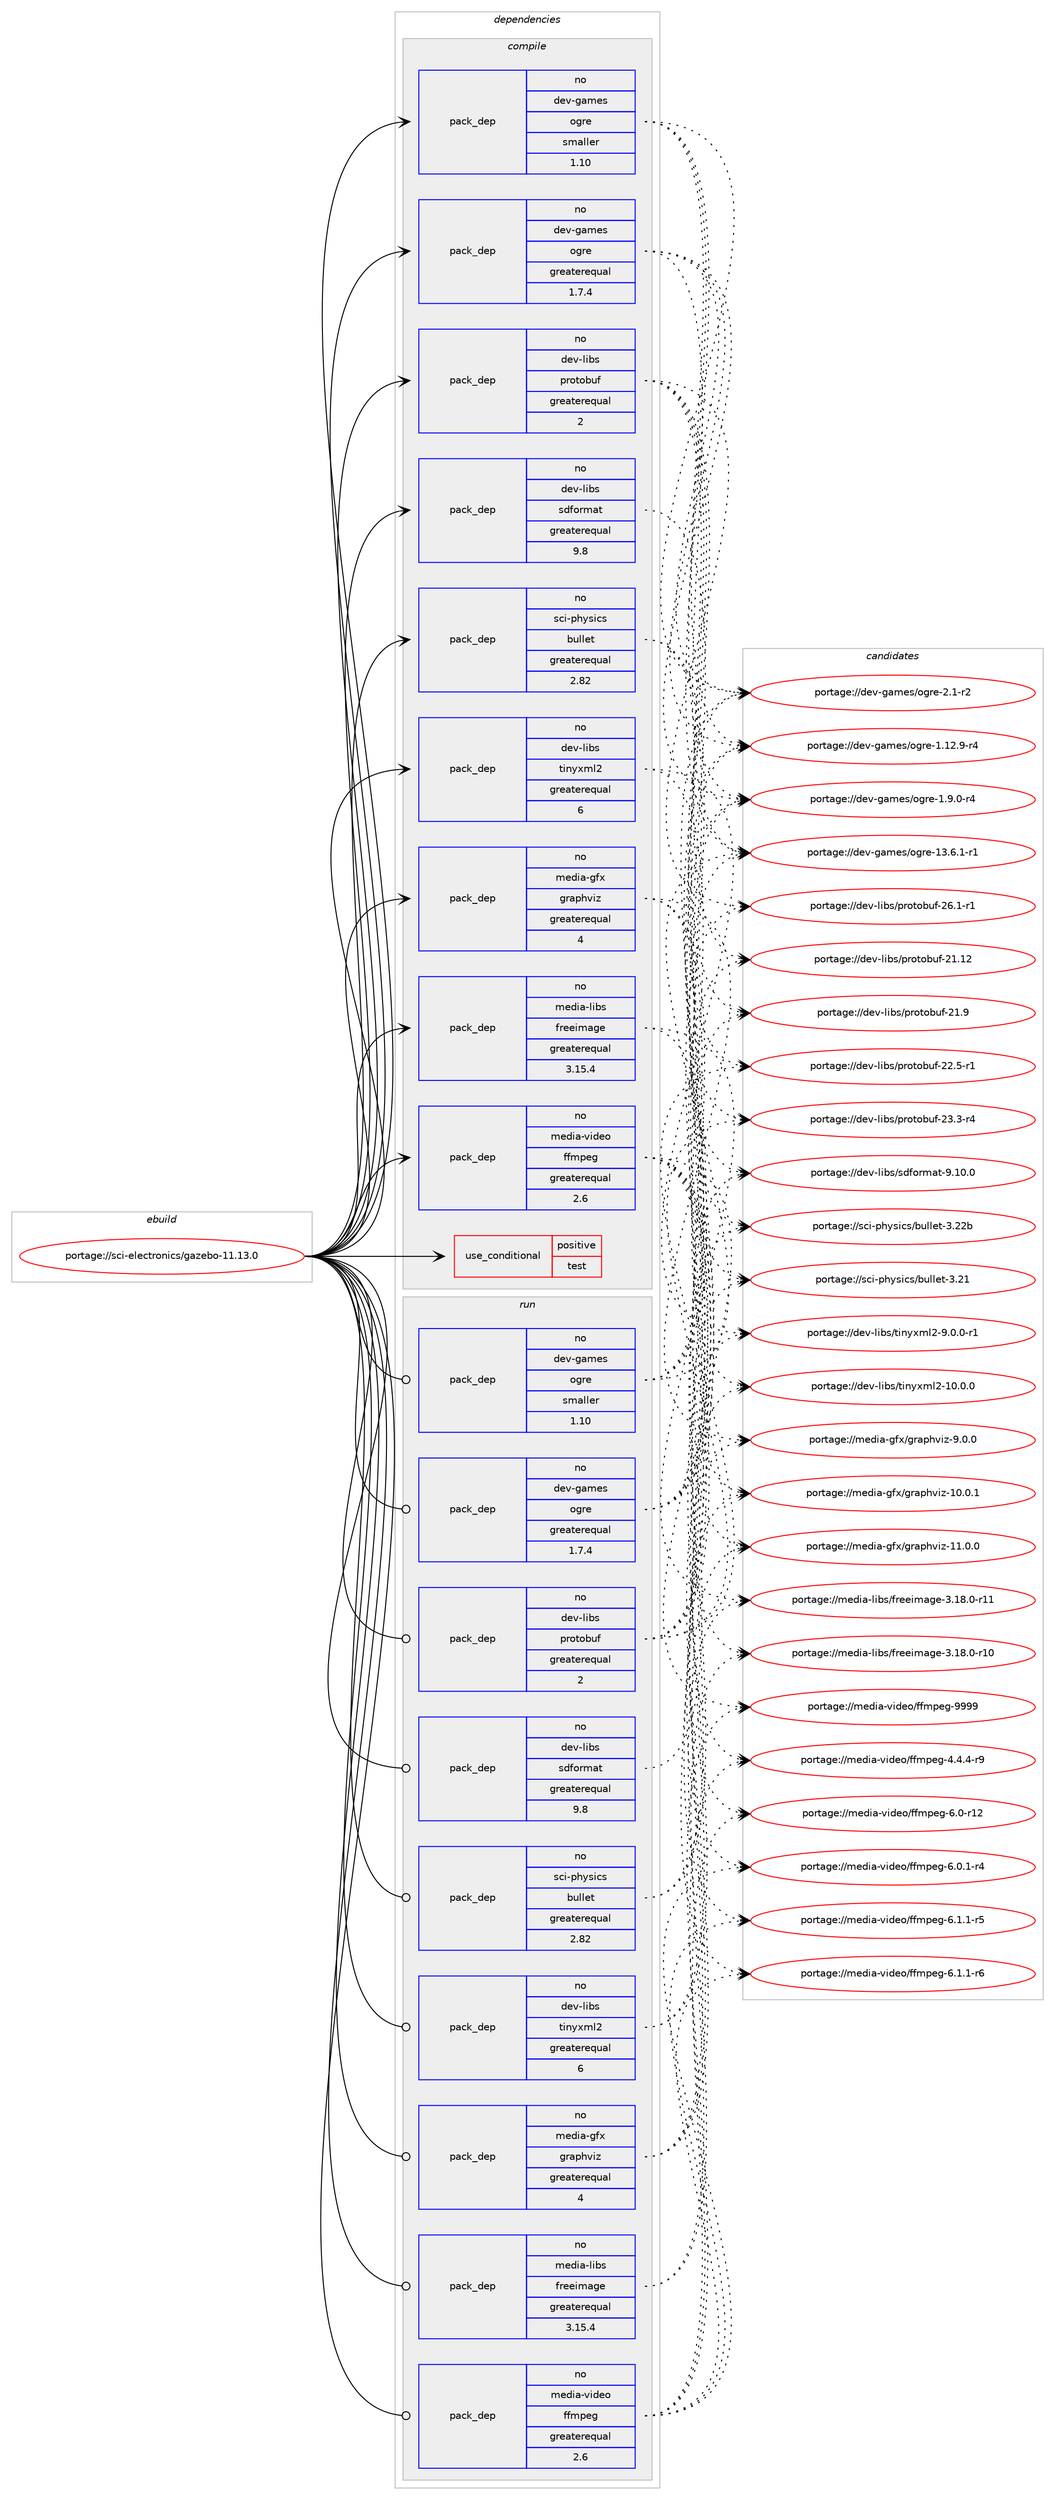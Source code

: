digraph prolog {

# *************
# Graph options
# *************

newrank=true;
concentrate=true;
compound=true;
graph [rankdir=LR,fontname=Helvetica,fontsize=10,ranksep=1.5];#, ranksep=2.5, nodesep=0.2];
edge  [arrowhead=vee];
node  [fontname=Helvetica,fontsize=10];

# **********
# The ebuild
# **********

subgraph cluster_leftcol {
color=gray;
rank=same;
label=<<i>ebuild</i>>;
id [label="portage://sci-electronics/gazebo-11.13.0", color=red, width=4, href="../sci-electronics/gazebo-11.13.0.svg"];
}

# ****************
# The dependencies
# ****************

subgraph cluster_midcol {
color=gray;
label=<<i>dependencies</i>>;
subgraph cluster_compile {
fillcolor="#eeeeee";
style=filled;
label=<<i>compile</i>>;
subgraph cond101873 {
dependency198643 [label=<<TABLE BORDER="0" CELLBORDER="1" CELLSPACING="0" CELLPADDING="4"><TR><TD ROWSPAN="3" CELLPADDING="10">use_conditional</TD></TR><TR><TD>positive</TD></TR><TR><TD>test</TD></TR></TABLE>>, shape=none, color=red];
# *** BEGIN UNKNOWN DEPENDENCY TYPE (TODO) ***
# dependency198643 -> package_dependency(portage://sci-electronics/gazebo-11.13.0,install,no,dev-libs,libxslt,none,[,,],[],[])
# *** END UNKNOWN DEPENDENCY TYPE (TODO) ***

}
id:e -> dependency198643:w [weight=20,style="solid",arrowhead="vee"];
# *** BEGIN UNKNOWN DEPENDENCY TYPE (TODO) ***
# id -> package_dependency(portage://sci-electronics/gazebo-11.13.0,install,no,dev-cpp,tbb,none,[,,],any_same_slot,[])
# *** END UNKNOWN DEPENDENCY TYPE (TODO) ***

subgraph pack94003 {
dependency198644 [label=<<TABLE BORDER="0" CELLBORDER="1" CELLSPACING="0" CELLPADDING="4" WIDTH="220"><TR><TD ROWSPAN="6" CELLPADDING="30">pack_dep</TD></TR><TR><TD WIDTH="110">no</TD></TR><TR><TD>dev-games</TD></TR><TR><TD>ogre</TD></TR><TR><TD>greaterequal</TD></TR><TR><TD>1.7.4</TD></TR></TABLE>>, shape=none, color=blue];
}
id:e -> dependency198644:w [weight=20,style="solid",arrowhead="vee"];
subgraph pack94004 {
dependency198645 [label=<<TABLE BORDER="0" CELLBORDER="1" CELLSPACING="0" CELLPADDING="4" WIDTH="220"><TR><TD ROWSPAN="6" CELLPADDING="30">pack_dep</TD></TR><TR><TD WIDTH="110">no</TD></TR><TR><TD>dev-games</TD></TR><TR><TD>ogre</TD></TR><TR><TD>smaller</TD></TR><TR><TD>1.10</TD></TR></TABLE>>, shape=none, color=blue];
}
id:e -> dependency198645:w [weight=20,style="solid",arrowhead="vee"];
# *** BEGIN UNKNOWN DEPENDENCY TYPE (TODO) ***
# id -> package_dependency(portage://sci-electronics/gazebo-11.13.0,install,no,dev-libs,boost,none,[,,],any_same_slot,[])
# *** END UNKNOWN DEPENDENCY TYPE (TODO) ***

# *** BEGIN UNKNOWN DEPENDENCY TYPE (TODO) ***
# id -> package_dependency(portage://sci-electronics/gazebo-11.13.0,install,no,dev-libs,libspnav,none,[,,],[],[])
# *** END UNKNOWN DEPENDENCY TYPE (TODO) ***

# *** BEGIN UNKNOWN DEPENDENCY TYPE (TODO) ***
# id -> package_dependency(portage://sci-electronics/gazebo-11.13.0,install,no,dev-libs,libtar,none,[,,],[],[])
# *** END UNKNOWN DEPENDENCY TYPE (TODO) ***

subgraph pack94005 {
dependency198646 [label=<<TABLE BORDER="0" CELLBORDER="1" CELLSPACING="0" CELLPADDING="4" WIDTH="220"><TR><TD ROWSPAN="6" CELLPADDING="30">pack_dep</TD></TR><TR><TD WIDTH="110">no</TD></TR><TR><TD>dev-libs</TD></TR><TR><TD>protobuf</TD></TR><TR><TD>greaterequal</TD></TR><TR><TD>2</TD></TR></TABLE>>, shape=none, color=blue];
}
id:e -> dependency198646:w [weight=20,style="solid",arrowhead="vee"];
subgraph pack94006 {
dependency198647 [label=<<TABLE BORDER="0" CELLBORDER="1" CELLSPACING="0" CELLPADDING="4" WIDTH="220"><TR><TD ROWSPAN="6" CELLPADDING="30">pack_dep</TD></TR><TR><TD WIDTH="110">no</TD></TR><TR><TD>dev-libs</TD></TR><TR><TD>sdformat</TD></TR><TR><TD>greaterequal</TD></TR><TR><TD>9.8</TD></TR></TABLE>>, shape=none, color=blue];
}
id:e -> dependency198647:w [weight=20,style="solid",arrowhead="vee"];
# *** BEGIN UNKNOWN DEPENDENCY TYPE (TODO) ***
# id -> package_dependency(portage://sci-electronics/gazebo-11.13.0,install,no,dev-libs,tinyxml,none,[,,],[],[])
# *** END UNKNOWN DEPENDENCY TYPE (TODO) ***

subgraph pack94007 {
dependency198648 [label=<<TABLE BORDER="0" CELLBORDER="1" CELLSPACING="0" CELLPADDING="4" WIDTH="220"><TR><TD ROWSPAN="6" CELLPADDING="30">pack_dep</TD></TR><TR><TD WIDTH="110">no</TD></TR><TR><TD>dev-libs</TD></TR><TR><TD>tinyxml2</TD></TR><TR><TD>greaterequal</TD></TR><TR><TD>6</TD></TR></TABLE>>, shape=none, color=blue];
}
id:e -> dependency198648:w [weight=20,style="solid",arrowhead="vee"];
# *** BEGIN UNKNOWN DEPENDENCY TYPE (TODO) ***
# id -> package_dependency(portage://sci-electronics/gazebo-11.13.0,install,no,dev-qt,qtcore,none,[,,],[slot(5)],[])
# *** END UNKNOWN DEPENDENCY TYPE (TODO) ***

# *** BEGIN UNKNOWN DEPENDENCY TYPE (TODO) ***
# id -> package_dependency(portage://sci-electronics/gazebo-11.13.0,install,no,dev-qt,qtopengl,none,[,,],[slot(5)],[])
# *** END UNKNOWN DEPENDENCY TYPE (TODO) ***

# *** BEGIN UNKNOWN DEPENDENCY TYPE (TODO) ***
# id -> package_dependency(portage://sci-electronics/gazebo-11.13.0,install,no,dev-qt,qttest,none,[,,],[slot(5)],[])
# *** END UNKNOWN DEPENDENCY TYPE (TODO) ***

# *** BEGIN UNKNOWN DEPENDENCY TYPE (TODO) ***
# id -> package_dependency(portage://sci-electronics/gazebo-11.13.0,install,no,dev-qt,qtwidgets,none,[,,],[slot(5)],[])
# *** END UNKNOWN DEPENDENCY TYPE (TODO) ***

subgraph pack94008 {
dependency198649 [label=<<TABLE BORDER="0" CELLBORDER="1" CELLSPACING="0" CELLPADDING="4" WIDTH="220"><TR><TD ROWSPAN="6" CELLPADDING="30">pack_dep</TD></TR><TR><TD WIDTH="110">no</TD></TR><TR><TD>media-gfx</TD></TR><TR><TD>graphviz</TD></TR><TR><TD>greaterequal</TD></TR><TR><TD>4</TD></TR></TABLE>>, shape=none, color=blue];
}
id:e -> dependency198649:w [weight=20,style="solid",arrowhead="vee"];
subgraph pack94009 {
dependency198650 [label=<<TABLE BORDER="0" CELLBORDER="1" CELLSPACING="0" CELLPADDING="4" WIDTH="220"><TR><TD ROWSPAN="6" CELLPADDING="30">pack_dep</TD></TR><TR><TD WIDTH="110">no</TD></TR><TR><TD>media-libs</TD></TR><TR><TD>freeimage</TD></TR><TR><TD>greaterequal</TD></TR><TR><TD>3.15.4</TD></TR></TABLE>>, shape=none, color=blue];
}
id:e -> dependency198650:w [weight=20,style="solid",arrowhead="vee"];
# *** BEGIN UNKNOWN DEPENDENCY TYPE (TODO) ***
# id -> package_dependency(portage://sci-electronics/gazebo-11.13.0,install,no,media-libs,freeimage,none,[,,],[],[])
# *** END UNKNOWN DEPENDENCY TYPE (TODO) ***

# *** BEGIN UNKNOWN DEPENDENCY TYPE (TODO) ***
# id -> package_dependency(portage://sci-electronics/gazebo-11.13.0,install,no,media-libs,openal,none,[,,],[],[])
# *** END UNKNOWN DEPENDENCY TYPE (TODO) ***

subgraph pack94010 {
dependency198651 [label=<<TABLE BORDER="0" CELLBORDER="1" CELLSPACING="0" CELLPADDING="4" WIDTH="220"><TR><TD ROWSPAN="6" CELLPADDING="30">pack_dep</TD></TR><TR><TD WIDTH="110">no</TD></TR><TR><TD>media-video</TD></TR><TR><TD>ffmpeg</TD></TR><TR><TD>greaterequal</TD></TR><TR><TD>2.6</TD></TR></TABLE>>, shape=none, color=blue];
}
id:e -> dependency198651:w [weight=20,style="solid",arrowhead="vee"];
# *** BEGIN UNKNOWN DEPENDENCY TYPE (TODO) ***
# id -> package_dependency(portage://sci-electronics/gazebo-11.13.0,install,no,net-libs,ignition-msgs,none,[,,],[slot(5),equal],[])
# *** END UNKNOWN DEPENDENCY TYPE (TODO) ***

# *** BEGIN UNKNOWN DEPENDENCY TYPE (TODO) ***
# id -> package_dependency(portage://sci-electronics/gazebo-11.13.0,install,no,net-libs,ignition-transport,none,[,,],[slot(8),equal],[])
# *** END UNKNOWN DEPENDENCY TYPE (TODO) ***

# *** BEGIN UNKNOWN DEPENDENCY TYPE (TODO) ***
# id -> package_dependency(portage://sci-electronics/gazebo-11.13.0,install,no,net-misc,curl,none,[,,],[],[])
# *** END UNKNOWN DEPENDENCY TYPE (TODO) ***

# *** BEGIN UNKNOWN DEPENDENCY TYPE (TODO) ***
# id -> package_dependency(portage://sci-electronics/gazebo-11.13.0,install,no,sci-libs,gdal,none,[,,],any_same_slot,[])
# *** END UNKNOWN DEPENDENCY TYPE (TODO) ***

# *** BEGIN UNKNOWN DEPENDENCY TYPE (TODO) ***
# id -> package_dependency(portage://sci-electronics/gazebo-11.13.0,install,no,sci-libs,gts,none,[,,],[],[])
# *** END UNKNOWN DEPENDENCY TYPE (TODO) ***

# *** BEGIN UNKNOWN DEPENDENCY TYPE (TODO) ***
# id -> package_dependency(portage://sci-electronics/gazebo-11.13.0,install,no,sci-libs,hdf5,none,[,,],any_same_slot,[use(enable(cxx),none)])
# *** END UNKNOWN DEPENDENCY TYPE (TODO) ***

# *** BEGIN UNKNOWN DEPENDENCY TYPE (TODO) ***
# id -> package_dependency(portage://sci-electronics/gazebo-11.13.0,install,no,sci-libs,ignition-common,none,[,,],[slot(3),equal],[])
# *** END UNKNOWN DEPENDENCY TYPE (TODO) ***

# *** BEGIN UNKNOWN DEPENDENCY TYPE (TODO) ***
# id -> package_dependency(portage://sci-electronics/gazebo-11.13.0,install,no,sci-libs,ignition-fuel-tools,none,[,,],[slot(4),equal],[])
# *** END UNKNOWN DEPENDENCY TYPE (TODO) ***

# *** BEGIN UNKNOWN DEPENDENCY TYPE (TODO) ***
# id -> package_dependency(portage://sci-electronics/gazebo-11.13.0,install,no,sci-libs,ignition-math,none,[,,],[slot(6),equal],[])
# *** END UNKNOWN DEPENDENCY TYPE (TODO) ***

# *** BEGIN UNKNOWN DEPENDENCY TYPE (TODO) ***
# id -> package_dependency(portage://sci-electronics/gazebo-11.13.0,install,no,sci-libs,libccd,none,[,,],[],[])
# *** END UNKNOWN DEPENDENCY TYPE (TODO) ***

subgraph pack94011 {
dependency198652 [label=<<TABLE BORDER="0" CELLBORDER="1" CELLSPACING="0" CELLPADDING="4" WIDTH="220"><TR><TD ROWSPAN="6" CELLPADDING="30">pack_dep</TD></TR><TR><TD WIDTH="110">no</TD></TR><TR><TD>sci-physics</TD></TR><TR><TD>bullet</TD></TR><TR><TD>greaterequal</TD></TR><TR><TD>2.82</TD></TR></TABLE>>, shape=none, color=blue];
}
id:e -> dependency198652:w [weight=20,style="solid",arrowhead="vee"];
# *** BEGIN UNKNOWN DEPENDENCY TYPE (TODO) ***
# id -> package_dependency(portage://sci-electronics/gazebo-11.13.0,install,no,sys-apps,util-linux,none,[,,],[],[])
# *** END UNKNOWN DEPENDENCY TYPE (TODO) ***

# *** BEGIN UNKNOWN DEPENDENCY TYPE (TODO) ***
# id -> package_dependency(portage://sci-electronics/gazebo-11.13.0,install,no,virtual,libusb,none,[,,],[slot(1)],[])
# *** END UNKNOWN DEPENDENCY TYPE (TODO) ***

# *** BEGIN UNKNOWN DEPENDENCY TYPE (TODO) ***
# id -> package_dependency(portage://sci-electronics/gazebo-11.13.0,install,no,virtual,opengl,none,[,,],[],[])
# *** END UNKNOWN DEPENDENCY TYPE (TODO) ***

# *** BEGIN UNKNOWN DEPENDENCY TYPE (TODO) ***
# id -> package_dependency(portage://sci-electronics/gazebo-11.13.0,install,no,x11-apps,mesa-progs,none,[,,],[],[])
# *** END UNKNOWN DEPENDENCY TYPE (TODO) ***

# *** BEGIN UNKNOWN DEPENDENCY TYPE (TODO) ***
# id -> package_dependency(portage://sci-electronics/gazebo-11.13.0,install,no,x11-libs,qwt,none,[,,],[slot(6),equal],[use(enable(qt5),positive)])
# *** END UNKNOWN DEPENDENCY TYPE (TODO) ***

}
subgraph cluster_compileandrun {
fillcolor="#eeeeee";
style=filled;
label=<<i>compile and run</i>>;
}
subgraph cluster_run {
fillcolor="#eeeeee";
style=filled;
label=<<i>run</i>>;
# *** BEGIN UNKNOWN DEPENDENCY TYPE (TODO) ***
# id -> package_dependency(portage://sci-electronics/gazebo-11.13.0,run,no,dev-cpp,tbb,none,[,,],any_same_slot,[])
# *** END UNKNOWN DEPENDENCY TYPE (TODO) ***

subgraph pack94012 {
dependency198653 [label=<<TABLE BORDER="0" CELLBORDER="1" CELLSPACING="0" CELLPADDING="4" WIDTH="220"><TR><TD ROWSPAN="6" CELLPADDING="30">pack_dep</TD></TR><TR><TD WIDTH="110">no</TD></TR><TR><TD>dev-games</TD></TR><TR><TD>ogre</TD></TR><TR><TD>greaterequal</TD></TR><TR><TD>1.7.4</TD></TR></TABLE>>, shape=none, color=blue];
}
id:e -> dependency198653:w [weight=20,style="solid",arrowhead="odot"];
subgraph pack94013 {
dependency198654 [label=<<TABLE BORDER="0" CELLBORDER="1" CELLSPACING="0" CELLPADDING="4" WIDTH="220"><TR><TD ROWSPAN="6" CELLPADDING="30">pack_dep</TD></TR><TR><TD WIDTH="110">no</TD></TR><TR><TD>dev-games</TD></TR><TR><TD>ogre</TD></TR><TR><TD>smaller</TD></TR><TR><TD>1.10</TD></TR></TABLE>>, shape=none, color=blue];
}
id:e -> dependency198654:w [weight=20,style="solid",arrowhead="odot"];
# *** BEGIN UNKNOWN DEPENDENCY TYPE (TODO) ***
# id -> package_dependency(portage://sci-electronics/gazebo-11.13.0,run,no,dev-libs,boost,none,[,,],any_same_slot,[])
# *** END UNKNOWN DEPENDENCY TYPE (TODO) ***

# *** BEGIN UNKNOWN DEPENDENCY TYPE (TODO) ***
# id -> package_dependency(portage://sci-electronics/gazebo-11.13.0,run,no,dev-libs,libspnav,none,[,,],[],[])
# *** END UNKNOWN DEPENDENCY TYPE (TODO) ***

# *** BEGIN UNKNOWN DEPENDENCY TYPE (TODO) ***
# id -> package_dependency(portage://sci-electronics/gazebo-11.13.0,run,no,dev-libs,libtar,none,[,,],[],[])
# *** END UNKNOWN DEPENDENCY TYPE (TODO) ***

subgraph pack94014 {
dependency198655 [label=<<TABLE BORDER="0" CELLBORDER="1" CELLSPACING="0" CELLPADDING="4" WIDTH="220"><TR><TD ROWSPAN="6" CELLPADDING="30">pack_dep</TD></TR><TR><TD WIDTH="110">no</TD></TR><TR><TD>dev-libs</TD></TR><TR><TD>protobuf</TD></TR><TR><TD>greaterequal</TD></TR><TR><TD>2</TD></TR></TABLE>>, shape=none, color=blue];
}
id:e -> dependency198655:w [weight=20,style="solid",arrowhead="odot"];
subgraph pack94015 {
dependency198656 [label=<<TABLE BORDER="0" CELLBORDER="1" CELLSPACING="0" CELLPADDING="4" WIDTH="220"><TR><TD ROWSPAN="6" CELLPADDING="30">pack_dep</TD></TR><TR><TD WIDTH="110">no</TD></TR><TR><TD>dev-libs</TD></TR><TR><TD>sdformat</TD></TR><TR><TD>greaterequal</TD></TR><TR><TD>9.8</TD></TR></TABLE>>, shape=none, color=blue];
}
id:e -> dependency198656:w [weight=20,style="solid",arrowhead="odot"];
# *** BEGIN UNKNOWN DEPENDENCY TYPE (TODO) ***
# id -> package_dependency(portage://sci-electronics/gazebo-11.13.0,run,no,dev-libs,tinyxml,none,[,,],[],[])
# *** END UNKNOWN DEPENDENCY TYPE (TODO) ***

subgraph pack94016 {
dependency198657 [label=<<TABLE BORDER="0" CELLBORDER="1" CELLSPACING="0" CELLPADDING="4" WIDTH="220"><TR><TD ROWSPAN="6" CELLPADDING="30">pack_dep</TD></TR><TR><TD WIDTH="110">no</TD></TR><TR><TD>dev-libs</TD></TR><TR><TD>tinyxml2</TD></TR><TR><TD>greaterequal</TD></TR><TR><TD>6</TD></TR></TABLE>>, shape=none, color=blue];
}
id:e -> dependency198657:w [weight=20,style="solid",arrowhead="odot"];
# *** BEGIN UNKNOWN DEPENDENCY TYPE (TODO) ***
# id -> package_dependency(portage://sci-electronics/gazebo-11.13.0,run,no,dev-qt,qtcore,none,[,,],[slot(5)],[])
# *** END UNKNOWN DEPENDENCY TYPE (TODO) ***

# *** BEGIN UNKNOWN DEPENDENCY TYPE (TODO) ***
# id -> package_dependency(portage://sci-electronics/gazebo-11.13.0,run,no,dev-qt,qtopengl,none,[,,],[slot(5)],[])
# *** END UNKNOWN DEPENDENCY TYPE (TODO) ***

# *** BEGIN UNKNOWN DEPENDENCY TYPE (TODO) ***
# id -> package_dependency(portage://sci-electronics/gazebo-11.13.0,run,no,dev-qt,qtwidgets,none,[,,],[slot(5)],[])
# *** END UNKNOWN DEPENDENCY TYPE (TODO) ***

subgraph pack94017 {
dependency198658 [label=<<TABLE BORDER="0" CELLBORDER="1" CELLSPACING="0" CELLPADDING="4" WIDTH="220"><TR><TD ROWSPAN="6" CELLPADDING="30">pack_dep</TD></TR><TR><TD WIDTH="110">no</TD></TR><TR><TD>media-gfx</TD></TR><TR><TD>graphviz</TD></TR><TR><TD>greaterequal</TD></TR><TR><TD>4</TD></TR></TABLE>>, shape=none, color=blue];
}
id:e -> dependency198658:w [weight=20,style="solid",arrowhead="odot"];
subgraph pack94018 {
dependency198659 [label=<<TABLE BORDER="0" CELLBORDER="1" CELLSPACING="0" CELLPADDING="4" WIDTH="220"><TR><TD ROWSPAN="6" CELLPADDING="30">pack_dep</TD></TR><TR><TD WIDTH="110">no</TD></TR><TR><TD>media-libs</TD></TR><TR><TD>freeimage</TD></TR><TR><TD>greaterequal</TD></TR><TR><TD>3.15.4</TD></TR></TABLE>>, shape=none, color=blue];
}
id:e -> dependency198659:w [weight=20,style="solid",arrowhead="odot"];
# *** BEGIN UNKNOWN DEPENDENCY TYPE (TODO) ***
# id -> package_dependency(portage://sci-electronics/gazebo-11.13.0,run,no,media-libs,freeimage,none,[,,],[],[])
# *** END UNKNOWN DEPENDENCY TYPE (TODO) ***

# *** BEGIN UNKNOWN DEPENDENCY TYPE (TODO) ***
# id -> package_dependency(portage://sci-electronics/gazebo-11.13.0,run,no,media-libs,openal,none,[,,],[],[])
# *** END UNKNOWN DEPENDENCY TYPE (TODO) ***

subgraph pack94019 {
dependency198660 [label=<<TABLE BORDER="0" CELLBORDER="1" CELLSPACING="0" CELLPADDING="4" WIDTH="220"><TR><TD ROWSPAN="6" CELLPADDING="30">pack_dep</TD></TR><TR><TD WIDTH="110">no</TD></TR><TR><TD>media-video</TD></TR><TR><TD>ffmpeg</TD></TR><TR><TD>greaterequal</TD></TR><TR><TD>2.6</TD></TR></TABLE>>, shape=none, color=blue];
}
id:e -> dependency198660:w [weight=20,style="solid",arrowhead="odot"];
# *** BEGIN UNKNOWN DEPENDENCY TYPE (TODO) ***
# id -> package_dependency(portage://sci-electronics/gazebo-11.13.0,run,no,net-libs,ignition-msgs,none,[,,],[slot(5),equal],[])
# *** END UNKNOWN DEPENDENCY TYPE (TODO) ***

# *** BEGIN UNKNOWN DEPENDENCY TYPE (TODO) ***
# id -> package_dependency(portage://sci-electronics/gazebo-11.13.0,run,no,net-libs,ignition-transport,none,[,,],[slot(8),equal],[])
# *** END UNKNOWN DEPENDENCY TYPE (TODO) ***

# *** BEGIN UNKNOWN DEPENDENCY TYPE (TODO) ***
# id -> package_dependency(portage://sci-electronics/gazebo-11.13.0,run,no,net-misc,curl,none,[,,],[],[])
# *** END UNKNOWN DEPENDENCY TYPE (TODO) ***

# *** BEGIN UNKNOWN DEPENDENCY TYPE (TODO) ***
# id -> package_dependency(portage://sci-electronics/gazebo-11.13.0,run,no,sci-libs,gdal,none,[,,],any_same_slot,[])
# *** END UNKNOWN DEPENDENCY TYPE (TODO) ***

# *** BEGIN UNKNOWN DEPENDENCY TYPE (TODO) ***
# id -> package_dependency(portage://sci-electronics/gazebo-11.13.0,run,no,sci-libs,gts,none,[,,],[],[])
# *** END UNKNOWN DEPENDENCY TYPE (TODO) ***

# *** BEGIN UNKNOWN DEPENDENCY TYPE (TODO) ***
# id -> package_dependency(portage://sci-electronics/gazebo-11.13.0,run,no,sci-libs,hdf5,none,[,,],any_same_slot,[use(enable(cxx),none)])
# *** END UNKNOWN DEPENDENCY TYPE (TODO) ***

# *** BEGIN UNKNOWN DEPENDENCY TYPE (TODO) ***
# id -> package_dependency(portage://sci-electronics/gazebo-11.13.0,run,no,sci-libs,ignition-common,none,[,,],[slot(3),equal],[])
# *** END UNKNOWN DEPENDENCY TYPE (TODO) ***

# *** BEGIN UNKNOWN DEPENDENCY TYPE (TODO) ***
# id -> package_dependency(portage://sci-electronics/gazebo-11.13.0,run,no,sci-libs,ignition-fuel-tools,none,[,,],[slot(4),equal],[])
# *** END UNKNOWN DEPENDENCY TYPE (TODO) ***

# *** BEGIN UNKNOWN DEPENDENCY TYPE (TODO) ***
# id -> package_dependency(portage://sci-electronics/gazebo-11.13.0,run,no,sci-libs,ignition-math,none,[,,],[slot(6),equal],[])
# *** END UNKNOWN DEPENDENCY TYPE (TODO) ***

# *** BEGIN UNKNOWN DEPENDENCY TYPE (TODO) ***
# id -> package_dependency(portage://sci-electronics/gazebo-11.13.0,run,no,sci-libs,libccd,none,[,,],[],[])
# *** END UNKNOWN DEPENDENCY TYPE (TODO) ***

subgraph pack94020 {
dependency198661 [label=<<TABLE BORDER="0" CELLBORDER="1" CELLSPACING="0" CELLPADDING="4" WIDTH="220"><TR><TD ROWSPAN="6" CELLPADDING="30">pack_dep</TD></TR><TR><TD WIDTH="110">no</TD></TR><TR><TD>sci-physics</TD></TR><TR><TD>bullet</TD></TR><TR><TD>greaterequal</TD></TR><TR><TD>2.82</TD></TR></TABLE>>, shape=none, color=blue];
}
id:e -> dependency198661:w [weight=20,style="solid",arrowhead="odot"];
# *** BEGIN UNKNOWN DEPENDENCY TYPE (TODO) ***
# id -> package_dependency(portage://sci-electronics/gazebo-11.13.0,run,no,sys-apps,util-linux,none,[,,],[],[])
# *** END UNKNOWN DEPENDENCY TYPE (TODO) ***

# *** BEGIN UNKNOWN DEPENDENCY TYPE (TODO) ***
# id -> package_dependency(portage://sci-electronics/gazebo-11.13.0,run,no,virtual,libusb,none,[,,],[slot(1)],[])
# *** END UNKNOWN DEPENDENCY TYPE (TODO) ***

# *** BEGIN UNKNOWN DEPENDENCY TYPE (TODO) ***
# id -> package_dependency(portage://sci-electronics/gazebo-11.13.0,run,no,virtual,opengl,none,[,,],[],[])
# *** END UNKNOWN DEPENDENCY TYPE (TODO) ***

# *** BEGIN UNKNOWN DEPENDENCY TYPE (TODO) ***
# id -> package_dependency(portage://sci-electronics/gazebo-11.13.0,run,no,x11-libs,qwt,none,[,,],[slot(6),equal],[use(enable(qt5),positive)])
# *** END UNKNOWN DEPENDENCY TYPE (TODO) ***

}
}

# **************
# The candidates
# **************

subgraph cluster_choices {
rank=same;
color=gray;
label=<<i>candidates</i>>;

subgraph choice94003 {
color=black;
nodesep=1;
choice100101118451039710910111547111103114101454946495046574511452 [label="portage://dev-games/ogre-1.12.9-r4", color=red, width=4,href="../dev-games/ogre-1.12.9-r4.svg"];
choice1001011184510397109101115471111031141014549465746484511452 [label="portage://dev-games/ogre-1.9.0-r4", color=red, width=4,href="../dev-games/ogre-1.9.0-r4.svg"];
choice100101118451039710910111547111103114101454951465446494511449 [label="portage://dev-games/ogre-13.6.1-r1", color=red, width=4,href="../dev-games/ogre-13.6.1-r1.svg"];
choice100101118451039710910111547111103114101455046494511450 [label="portage://dev-games/ogre-2.1-r2", color=red, width=4,href="../dev-games/ogre-2.1-r2.svg"];
dependency198644:e -> choice100101118451039710910111547111103114101454946495046574511452:w [style=dotted,weight="100"];
dependency198644:e -> choice1001011184510397109101115471111031141014549465746484511452:w [style=dotted,weight="100"];
dependency198644:e -> choice100101118451039710910111547111103114101454951465446494511449:w [style=dotted,weight="100"];
dependency198644:e -> choice100101118451039710910111547111103114101455046494511450:w [style=dotted,weight="100"];
}
subgraph choice94004 {
color=black;
nodesep=1;
choice100101118451039710910111547111103114101454946495046574511452 [label="portage://dev-games/ogre-1.12.9-r4", color=red, width=4,href="../dev-games/ogre-1.12.9-r4.svg"];
choice1001011184510397109101115471111031141014549465746484511452 [label="portage://dev-games/ogre-1.9.0-r4", color=red, width=4,href="../dev-games/ogre-1.9.0-r4.svg"];
choice100101118451039710910111547111103114101454951465446494511449 [label="portage://dev-games/ogre-13.6.1-r1", color=red, width=4,href="../dev-games/ogre-13.6.1-r1.svg"];
choice100101118451039710910111547111103114101455046494511450 [label="portage://dev-games/ogre-2.1-r2", color=red, width=4,href="../dev-games/ogre-2.1-r2.svg"];
dependency198645:e -> choice100101118451039710910111547111103114101454946495046574511452:w [style=dotted,weight="100"];
dependency198645:e -> choice1001011184510397109101115471111031141014549465746484511452:w [style=dotted,weight="100"];
dependency198645:e -> choice100101118451039710910111547111103114101454951465446494511449:w [style=dotted,weight="100"];
dependency198645:e -> choice100101118451039710910111547111103114101455046494511450:w [style=dotted,weight="100"];
}
subgraph choice94005 {
color=black;
nodesep=1;
choice10010111845108105981154711211411111611198117102455049464950 [label="portage://dev-libs/protobuf-21.12", color=red, width=4,href="../dev-libs/protobuf-21.12.svg"];
choice100101118451081059811547112114111116111981171024550494657 [label="portage://dev-libs/protobuf-21.9", color=red, width=4,href="../dev-libs/protobuf-21.9.svg"];
choice1001011184510810598115471121141111161119811710245505046534511449 [label="portage://dev-libs/protobuf-22.5-r1", color=red, width=4,href="../dev-libs/protobuf-22.5-r1.svg"];
choice1001011184510810598115471121141111161119811710245505146514511452 [label="portage://dev-libs/protobuf-23.3-r4", color=red, width=4,href="../dev-libs/protobuf-23.3-r4.svg"];
choice1001011184510810598115471121141111161119811710245505446494511449 [label="portage://dev-libs/protobuf-26.1-r1", color=red, width=4,href="../dev-libs/protobuf-26.1-r1.svg"];
dependency198646:e -> choice10010111845108105981154711211411111611198117102455049464950:w [style=dotted,weight="100"];
dependency198646:e -> choice100101118451081059811547112114111116111981171024550494657:w [style=dotted,weight="100"];
dependency198646:e -> choice1001011184510810598115471121141111161119811710245505046534511449:w [style=dotted,weight="100"];
dependency198646:e -> choice1001011184510810598115471121141111161119811710245505146514511452:w [style=dotted,weight="100"];
dependency198646:e -> choice1001011184510810598115471121141111161119811710245505446494511449:w [style=dotted,weight="100"];
}
subgraph choice94006 {
color=black;
nodesep=1;
choice1001011184510810598115471151001021111141099711645574649484648 [label="portage://dev-libs/sdformat-9.10.0", color=red, width=4,href="../dev-libs/sdformat-9.10.0.svg"];
dependency198647:e -> choice1001011184510810598115471151001021111141099711645574649484648:w [style=dotted,weight="100"];
}
subgraph choice94007 {
color=black;
nodesep=1;
choice1001011184510810598115471161051101211201091085045494846484648 [label="portage://dev-libs/tinyxml2-10.0.0", color=red, width=4,href="../dev-libs/tinyxml2-10.0.0.svg"];
choice100101118451081059811547116105110121120109108504557464846484511449 [label="portage://dev-libs/tinyxml2-9.0.0-r1", color=red, width=4,href="../dev-libs/tinyxml2-9.0.0-r1.svg"];
dependency198648:e -> choice1001011184510810598115471161051101211201091085045494846484648:w [style=dotted,weight="100"];
dependency198648:e -> choice100101118451081059811547116105110121120109108504557464846484511449:w [style=dotted,weight="100"];
}
subgraph choice94008 {
color=black;
nodesep=1;
choice1091011001059745103102120471031149711210411810512245494846484649 [label="portage://media-gfx/graphviz-10.0.1", color=red, width=4,href="../media-gfx/graphviz-10.0.1.svg"];
choice1091011001059745103102120471031149711210411810512245494946484648 [label="portage://media-gfx/graphviz-11.0.0", color=red, width=4,href="../media-gfx/graphviz-11.0.0.svg"];
choice10910110010597451031021204710311497112104118105122455746484648 [label="portage://media-gfx/graphviz-9.0.0", color=red, width=4,href="../media-gfx/graphviz-9.0.0.svg"];
dependency198649:e -> choice1091011001059745103102120471031149711210411810512245494846484649:w [style=dotted,weight="100"];
dependency198649:e -> choice1091011001059745103102120471031149711210411810512245494946484648:w [style=dotted,weight="100"];
dependency198649:e -> choice10910110010597451031021204710311497112104118105122455746484648:w [style=dotted,weight="100"];
}
subgraph choice94009 {
color=black;
nodesep=1;
choice109101100105974510810598115471021141011011051099710310145514649564648451144948 [label="portage://media-libs/freeimage-3.18.0-r10", color=red, width=4,href="../media-libs/freeimage-3.18.0-r10.svg"];
choice109101100105974510810598115471021141011011051099710310145514649564648451144949 [label="portage://media-libs/freeimage-3.18.0-r11", color=red, width=4,href="../media-libs/freeimage-3.18.0-r11.svg"];
dependency198650:e -> choice109101100105974510810598115471021141011011051099710310145514649564648451144948:w [style=dotted,weight="100"];
dependency198650:e -> choice109101100105974510810598115471021141011011051099710310145514649564648451144949:w [style=dotted,weight="100"];
}
subgraph choice94010 {
color=black;
nodesep=1;
choice1091011001059745118105100101111471021021091121011034552465246524511457 [label="portage://media-video/ffmpeg-4.4.4-r9", color=red, width=4,href="../media-video/ffmpeg-4.4.4-r9.svg"];
choice10910110010597451181051001011114710210210911210110345544648451144950 [label="portage://media-video/ffmpeg-6.0-r12", color=red, width=4,href="../media-video/ffmpeg-6.0-r12.svg"];
choice1091011001059745118105100101111471021021091121011034554464846494511452 [label="portage://media-video/ffmpeg-6.0.1-r4", color=red, width=4,href="../media-video/ffmpeg-6.0.1-r4.svg"];
choice1091011001059745118105100101111471021021091121011034554464946494511453 [label="portage://media-video/ffmpeg-6.1.1-r5", color=red, width=4,href="../media-video/ffmpeg-6.1.1-r5.svg"];
choice1091011001059745118105100101111471021021091121011034554464946494511454 [label="portage://media-video/ffmpeg-6.1.1-r6", color=red, width=4,href="../media-video/ffmpeg-6.1.1-r6.svg"];
choice1091011001059745118105100101111471021021091121011034557575757 [label="portage://media-video/ffmpeg-9999", color=red, width=4,href="../media-video/ffmpeg-9999.svg"];
dependency198651:e -> choice1091011001059745118105100101111471021021091121011034552465246524511457:w [style=dotted,weight="100"];
dependency198651:e -> choice10910110010597451181051001011114710210210911210110345544648451144950:w [style=dotted,weight="100"];
dependency198651:e -> choice1091011001059745118105100101111471021021091121011034554464846494511452:w [style=dotted,weight="100"];
dependency198651:e -> choice1091011001059745118105100101111471021021091121011034554464946494511453:w [style=dotted,weight="100"];
dependency198651:e -> choice1091011001059745118105100101111471021021091121011034554464946494511454:w [style=dotted,weight="100"];
dependency198651:e -> choice1091011001059745118105100101111471021021091121011034557575757:w [style=dotted,weight="100"];
}
subgraph choice94011 {
color=black;
nodesep=1;
choice11599105451121041211151059911547981171081081011164551465049 [label="portage://sci-physics/bullet-3.21", color=red, width=4,href="../sci-physics/bullet-3.21.svg"];
choice1159910545112104121115105991154798117108108101116455146505098 [label="portage://sci-physics/bullet-3.22b", color=red, width=4,href="../sci-physics/bullet-3.22b.svg"];
dependency198652:e -> choice11599105451121041211151059911547981171081081011164551465049:w [style=dotted,weight="100"];
dependency198652:e -> choice1159910545112104121115105991154798117108108101116455146505098:w [style=dotted,weight="100"];
}
subgraph choice94012 {
color=black;
nodesep=1;
choice100101118451039710910111547111103114101454946495046574511452 [label="portage://dev-games/ogre-1.12.9-r4", color=red, width=4,href="../dev-games/ogre-1.12.9-r4.svg"];
choice1001011184510397109101115471111031141014549465746484511452 [label="portage://dev-games/ogre-1.9.0-r4", color=red, width=4,href="../dev-games/ogre-1.9.0-r4.svg"];
choice100101118451039710910111547111103114101454951465446494511449 [label="portage://dev-games/ogre-13.6.1-r1", color=red, width=4,href="../dev-games/ogre-13.6.1-r1.svg"];
choice100101118451039710910111547111103114101455046494511450 [label="portage://dev-games/ogre-2.1-r2", color=red, width=4,href="../dev-games/ogre-2.1-r2.svg"];
dependency198653:e -> choice100101118451039710910111547111103114101454946495046574511452:w [style=dotted,weight="100"];
dependency198653:e -> choice1001011184510397109101115471111031141014549465746484511452:w [style=dotted,weight="100"];
dependency198653:e -> choice100101118451039710910111547111103114101454951465446494511449:w [style=dotted,weight="100"];
dependency198653:e -> choice100101118451039710910111547111103114101455046494511450:w [style=dotted,weight="100"];
}
subgraph choice94013 {
color=black;
nodesep=1;
choice100101118451039710910111547111103114101454946495046574511452 [label="portage://dev-games/ogre-1.12.9-r4", color=red, width=4,href="../dev-games/ogre-1.12.9-r4.svg"];
choice1001011184510397109101115471111031141014549465746484511452 [label="portage://dev-games/ogre-1.9.0-r4", color=red, width=4,href="../dev-games/ogre-1.9.0-r4.svg"];
choice100101118451039710910111547111103114101454951465446494511449 [label="portage://dev-games/ogre-13.6.1-r1", color=red, width=4,href="../dev-games/ogre-13.6.1-r1.svg"];
choice100101118451039710910111547111103114101455046494511450 [label="portage://dev-games/ogre-2.1-r2", color=red, width=4,href="../dev-games/ogre-2.1-r2.svg"];
dependency198654:e -> choice100101118451039710910111547111103114101454946495046574511452:w [style=dotted,weight="100"];
dependency198654:e -> choice1001011184510397109101115471111031141014549465746484511452:w [style=dotted,weight="100"];
dependency198654:e -> choice100101118451039710910111547111103114101454951465446494511449:w [style=dotted,weight="100"];
dependency198654:e -> choice100101118451039710910111547111103114101455046494511450:w [style=dotted,weight="100"];
}
subgraph choice94014 {
color=black;
nodesep=1;
choice10010111845108105981154711211411111611198117102455049464950 [label="portage://dev-libs/protobuf-21.12", color=red, width=4,href="../dev-libs/protobuf-21.12.svg"];
choice100101118451081059811547112114111116111981171024550494657 [label="portage://dev-libs/protobuf-21.9", color=red, width=4,href="../dev-libs/protobuf-21.9.svg"];
choice1001011184510810598115471121141111161119811710245505046534511449 [label="portage://dev-libs/protobuf-22.5-r1", color=red, width=4,href="../dev-libs/protobuf-22.5-r1.svg"];
choice1001011184510810598115471121141111161119811710245505146514511452 [label="portage://dev-libs/protobuf-23.3-r4", color=red, width=4,href="../dev-libs/protobuf-23.3-r4.svg"];
choice1001011184510810598115471121141111161119811710245505446494511449 [label="portage://dev-libs/protobuf-26.1-r1", color=red, width=4,href="../dev-libs/protobuf-26.1-r1.svg"];
dependency198655:e -> choice10010111845108105981154711211411111611198117102455049464950:w [style=dotted,weight="100"];
dependency198655:e -> choice100101118451081059811547112114111116111981171024550494657:w [style=dotted,weight="100"];
dependency198655:e -> choice1001011184510810598115471121141111161119811710245505046534511449:w [style=dotted,weight="100"];
dependency198655:e -> choice1001011184510810598115471121141111161119811710245505146514511452:w [style=dotted,weight="100"];
dependency198655:e -> choice1001011184510810598115471121141111161119811710245505446494511449:w [style=dotted,weight="100"];
}
subgraph choice94015 {
color=black;
nodesep=1;
choice1001011184510810598115471151001021111141099711645574649484648 [label="portage://dev-libs/sdformat-9.10.0", color=red, width=4,href="../dev-libs/sdformat-9.10.0.svg"];
dependency198656:e -> choice1001011184510810598115471151001021111141099711645574649484648:w [style=dotted,weight="100"];
}
subgraph choice94016 {
color=black;
nodesep=1;
choice1001011184510810598115471161051101211201091085045494846484648 [label="portage://dev-libs/tinyxml2-10.0.0", color=red, width=4,href="../dev-libs/tinyxml2-10.0.0.svg"];
choice100101118451081059811547116105110121120109108504557464846484511449 [label="portage://dev-libs/tinyxml2-9.0.0-r1", color=red, width=4,href="../dev-libs/tinyxml2-9.0.0-r1.svg"];
dependency198657:e -> choice1001011184510810598115471161051101211201091085045494846484648:w [style=dotted,weight="100"];
dependency198657:e -> choice100101118451081059811547116105110121120109108504557464846484511449:w [style=dotted,weight="100"];
}
subgraph choice94017 {
color=black;
nodesep=1;
choice1091011001059745103102120471031149711210411810512245494846484649 [label="portage://media-gfx/graphviz-10.0.1", color=red, width=4,href="../media-gfx/graphviz-10.0.1.svg"];
choice1091011001059745103102120471031149711210411810512245494946484648 [label="portage://media-gfx/graphviz-11.0.0", color=red, width=4,href="../media-gfx/graphviz-11.0.0.svg"];
choice10910110010597451031021204710311497112104118105122455746484648 [label="portage://media-gfx/graphviz-9.0.0", color=red, width=4,href="../media-gfx/graphviz-9.0.0.svg"];
dependency198658:e -> choice1091011001059745103102120471031149711210411810512245494846484649:w [style=dotted,weight="100"];
dependency198658:e -> choice1091011001059745103102120471031149711210411810512245494946484648:w [style=dotted,weight="100"];
dependency198658:e -> choice10910110010597451031021204710311497112104118105122455746484648:w [style=dotted,weight="100"];
}
subgraph choice94018 {
color=black;
nodesep=1;
choice109101100105974510810598115471021141011011051099710310145514649564648451144948 [label="portage://media-libs/freeimage-3.18.0-r10", color=red, width=4,href="../media-libs/freeimage-3.18.0-r10.svg"];
choice109101100105974510810598115471021141011011051099710310145514649564648451144949 [label="portage://media-libs/freeimage-3.18.0-r11", color=red, width=4,href="../media-libs/freeimage-3.18.0-r11.svg"];
dependency198659:e -> choice109101100105974510810598115471021141011011051099710310145514649564648451144948:w [style=dotted,weight="100"];
dependency198659:e -> choice109101100105974510810598115471021141011011051099710310145514649564648451144949:w [style=dotted,weight="100"];
}
subgraph choice94019 {
color=black;
nodesep=1;
choice1091011001059745118105100101111471021021091121011034552465246524511457 [label="portage://media-video/ffmpeg-4.4.4-r9", color=red, width=4,href="../media-video/ffmpeg-4.4.4-r9.svg"];
choice10910110010597451181051001011114710210210911210110345544648451144950 [label="portage://media-video/ffmpeg-6.0-r12", color=red, width=4,href="../media-video/ffmpeg-6.0-r12.svg"];
choice1091011001059745118105100101111471021021091121011034554464846494511452 [label="portage://media-video/ffmpeg-6.0.1-r4", color=red, width=4,href="../media-video/ffmpeg-6.0.1-r4.svg"];
choice1091011001059745118105100101111471021021091121011034554464946494511453 [label="portage://media-video/ffmpeg-6.1.1-r5", color=red, width=4,href="../media-video/ffmpeg-6.1.1-r5.svg"];
choice1091011001059745118105100101111471021021091121011034554464946494511454 [label="portage://media-video/ffmpeg-6.1.1-r6", color=red, width=4,href="../media-video/ffmpeg-6.1.1-r6.svg"];
choice1091011001059745118105100101111471021021091121011034557575757 [label="portage://media-video/ffmpeg-9999", color=red, width=4,href="../media-video/ffmpeg-9999.svg"];
dependency198660:e -> choice1091011001059745118105100101111471021021091121011034552465246524511457:w [style=dotted,weight="100"];
dependency198660:e -> choice10910110010597451181051001011114710210210911210110345544648451144950:w [style=dotted,weight="100"];
dependency198660:e -> choice1091011001059745118105100101111471021021091121011034554464846494511452:w [style=dotted,weight="100"];
dependency198660:e -> choice1091011001059745118105100101111471021021091121011034554464946494511453:w [style=dotted,weight="100"];
dependency198660:e -> choice1091011001059745118105100101111471021021091121011034554464946494511454:w [style=dotted,weight="100"];
dependency198660:e -> choice1091011001059745118105100101111471021021091121011034557575757:w [style=dotted,weight="100"];
}
subgraph choice94020 {
color=black;
nodesep=1;
choice11599105451121041211151059911547981171081081011164551465049 [label="portage://sci-physics/bullet-3.21", color=red, width=4,href="../sci-physics/bullet-3.21.svg"];
choice1159910545112104121115105991154798117108108101116455146505098 [label="portage://sci-physics/bullet-3.22b", color=red, width=4,href="../sci-physics/bullet-3.22b.svg"];
dependency198661:e -> choice11599105451121041211151059911547981171081081011164551465049:w [style=dotted,weight="100"];
dependency198661:e -> choice1159910545112104121115105991154798117108108101116455146505098:w [style=dotted,weight="100"];
}
}

}
